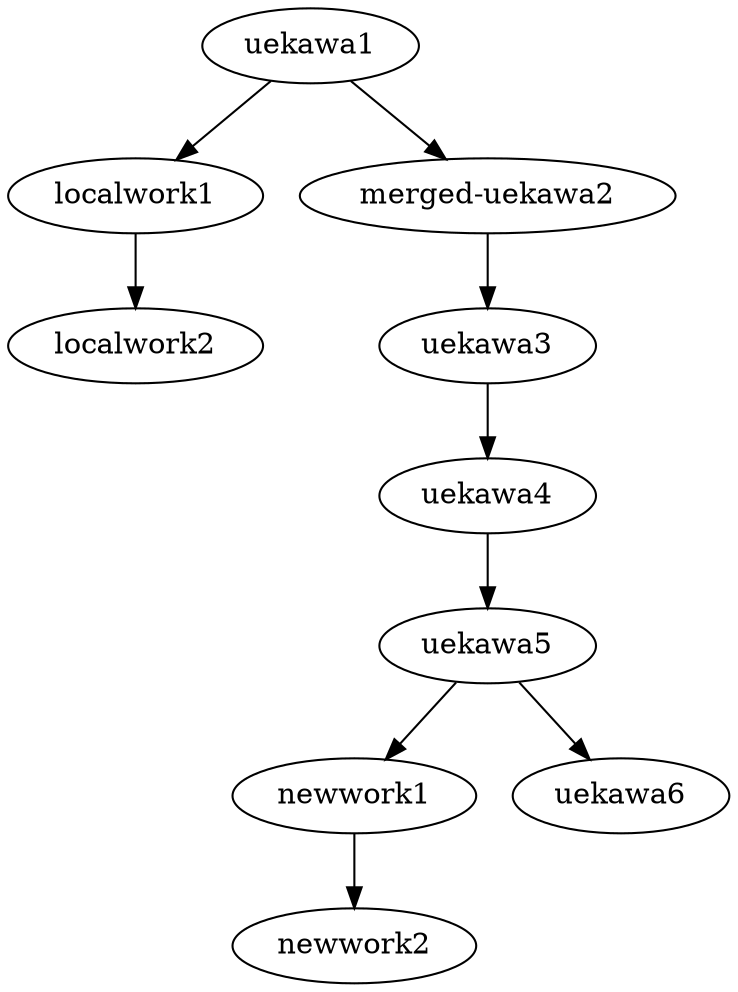 // dot gitbranch.dot -o gitbranch.eps -T eps 
digraph sample {
	"uekawa1"->"localwork1"
	"localwork1"->"localwork2" 
	"uekawa1"->"merged-uekawa2"
	"merged-uekawa2"->"uekawa3"
	"uekawa3"->"uekawa4"
	"uekawa4"->"uekawa5"
	"uekawa5"->"newwork1"
	"newwork1"->"newwork2"
	"uekawa5"->"uekawa6"
}
